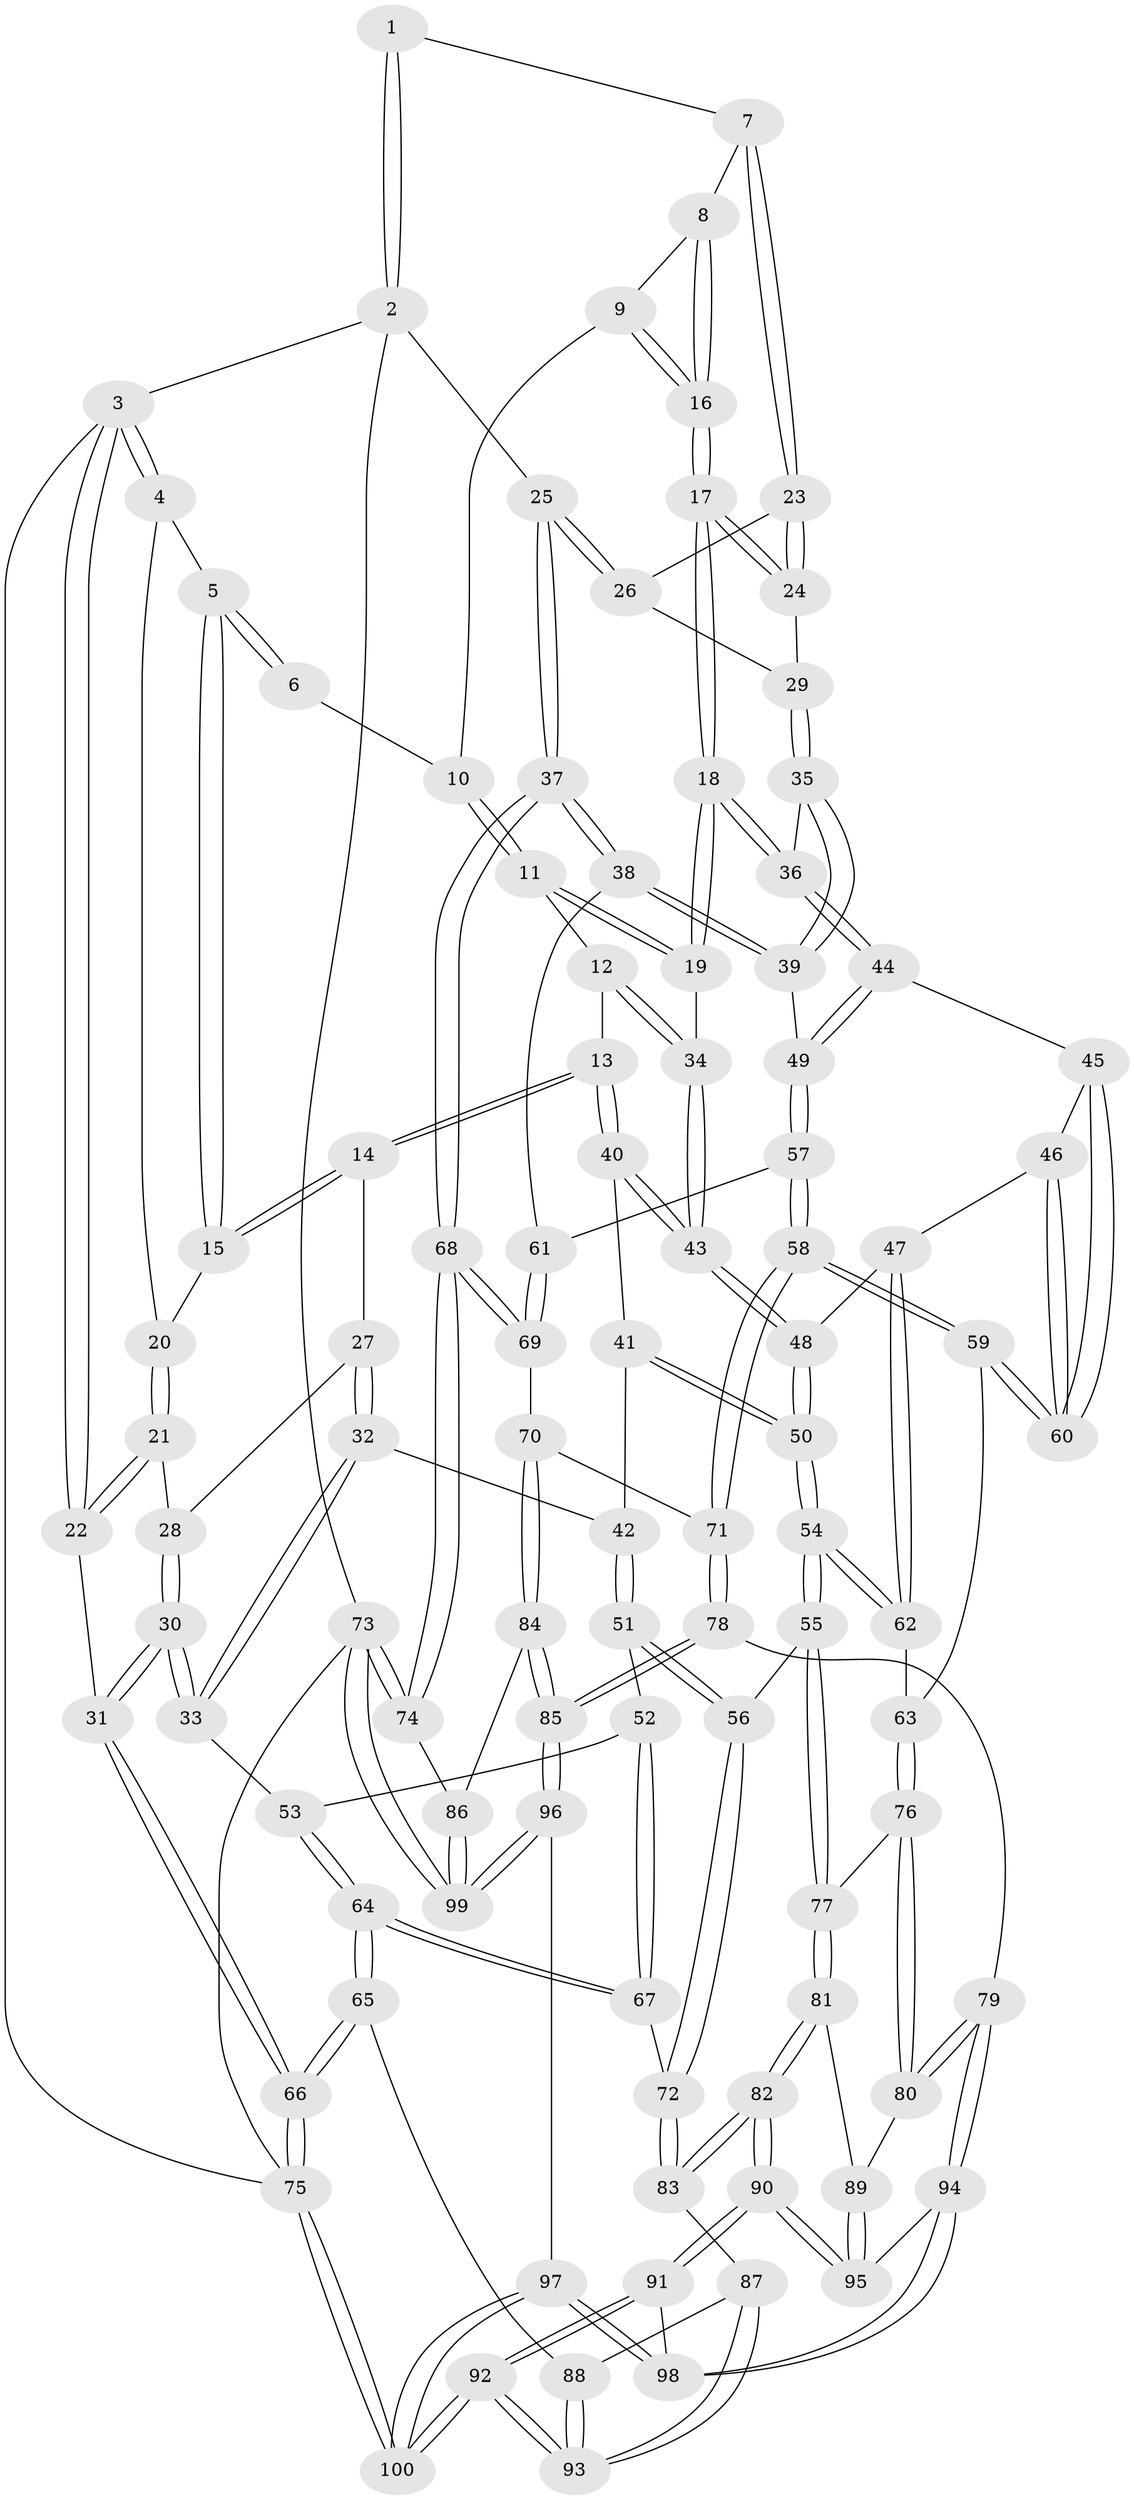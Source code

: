 // coarse degree distribution, {4: 0.3333333333333333, 6: 0.16666666666666666, 3: 0.08333333333333333, 5: 0.38333333333333336, 2: 0.03333333333333333}
// Generated by graph-tools (version 1.1) at 2025/52/02/27/25 19:52:39]
// undirected, 100 vertices, 247 edges
graph export_dot {
graph [start="1"]
  node [color=gray90,style=filled];
  1 [pos="+0.8699204449040863+0"];
  2 [pos="+1+0"];
  3 [pos="+0+0"];
  4 [pos="+0+0"];
  5 [pos="+0.36549708046598267+0"];
  6 [pos="+0.6270850099025453+0"];
  7 [pos="+0.8177423710443612+0.11762669030707427"];
  8 [pos="+0.7644988452818899+0.10678378876905902"];
  9 [pos="+0.6611163936964776+0.012448561000962378"];
  10 [pos="+0.6314398486248525+0"];
  11 [pos="+0.585833898994681+0.08313216056831499"];
  12 [pos="+0.4083489601791459+0.20448801231708613"];
  13 [pos="+0.35601478533660214+0.1956382244864603"];
  14 [pos="+0.34400602515275913+0.18301377222995366"];
  15 [pos="+0.3440129686922129+0.06047390785544634"];
  16 [pos="+0.6927614998210727+0.13365499949952891"];
  17 [pos="+0.696012229952806+0.2553971365088812"];
  18 [pos="+0.6750550338653573+0.27912756207542894"];
  19 [pos="+0.6163093790312423+0.2749802087108763"];
  20 [pos="+0.09550052546601333+0.08306444265047712"];
  21 [pos="+0.09703547674682321+0.14850792273755523"];
  22 [pos="+0+0.2514217912796533"];
  23 [pos="+0.8322794208305304+0.19084912602597404"];
  24 [pos="+0.8316018776708082+0.19291659196929853"];
  25 [pos="+1+0"];
  26 [pos="+1+0.0075596871674884466"];
  27 [pos="+0.20100580929231812+0.22455292874886779"];
  28 [pos="+0.1844881829760173+0.2173167830592155"];
  29 [pos="+0.9152203680702403+0.2752834427092136"];
  30 [pos="+0+0.35764341276013395"];
  31 [pos="+0+0.3499919812546183"];
  32 [pos="+0.15701750887445623+0.3407105809485439"];
  33 [pos="+0.056654634175307826+0.4267000896159649"];
  34 [pos="+0.6028681804729314+0.27803639431836075"];
  35 [pos="+0.9189121105044165+0.2854665072627352"];
  36 [pos="+0.7144690090207184+0.3473596272963231"];
  37 [pos="+1+0.448718913696211"];
  38 [pos="+1+0.39439289600679905"];
  39 [pos="+0.9573241449315233+0.35701866768393914"];
  40 [pos="+0.3587199800131252+0.2924260069725546"];
  41 [pos="+0.3436060469500364+0.3854594539571713"];
  42 [pos="+0.2730158986985059+0.42561623977750335"];
  43 [pos="+0.5292145539253411+0.41400019096531143"];
  44 [pos="+0.7371765465626663+0.3986204676430551"];
  45 [pos="+0.7351460223045374+0.40071035111803344"];
  46 [pos="+0.6287167991664779+0.4809025351307689"];
  47 [pos="+0.6002805044665449+0.4881859575450282"];
  48 [pos="+0.5242861598152636+0.4365546819560252"];
  49 [pos="+0.7486015315368193+0.40553069819128795"];
  50 [pos="+0.43470423759720284+0.49794633455976217"];
  51 [pos="+0.23264480202212387+0.5038536139024199"];
  52 [pos="+0.07767040603330523+0.4562010094007581"];
  53 [pos="+0.07515307587351983+0.4532697898023939"];
  54 [pos="+0.41217121239883914+0.6233116313956263"];
  55 [pos="+0.40421456980802356+0.638721990773127"];
  56 [pos="+0.28989060386375765+0.6530149121255794"];
  57 [pos="+0.8038180475570244+0.5048840866966053"];
  58 [pos="+0.7440387089921701+0.6351135841755264"];
  59 [pos="+0.7043311061317208+0.620585265686347"];
  60 [pos="+0.6875176753417339+0.5538692726249822"];
  61 [pos="+0.850944404823762+0.5098336685162667"];
  62 [pos="+0.5915942559323094+0.5615744621345733"];
  63 [pos="+0.6597496698097877+0.621722630271104"];
  64 [pos="+0+0.791990741111112"];
  65 [pos="+0+0.8177542951442591"];
  66 [pos="+0+0.8405106323410353"];
  67 [pos="+0.10649343264353828+0.6911402264187527"];
  68 [pos="+1+0.6163338018092078"];
  69 [pos="+0.9760319575106048+0.6636477799293392"];
  70 [pos="+0.9339465275378098+0.6868811387417963"];
  71 [pos="+0.7481876831952489+0.6417289750241506"];
  72 [pos="+0.23801402992450396+0.6950145687555664"];
  73 [pos="+1+1"];
  74 [pos="+1+0.9908333813433048"];
  75 [pos="+0+1"];
  76 [pos="+0.5266487825133694+0.7347393148204762"];
  77 [pos="+0.4371339223450251+0.6761522828421488"];
  78 [pos="+0.7116592987106782+0.8010351323852621"];
  79 [pos="+0.5821986162615445+0.8177337495146211"];
  80 [pos="+0.546943149100134+0.7699785477830696"];
  81 [pos="+0.3906220988903828+0.8541830807257027"];
  82 [pos="+0.3680188073628518+0.8991433903888592"];
  83 [pos="+0.24405665622774267+0.7417259460780198"];
  84 [pos="+0.855975798879854+0.8642711476643558"];
  85 [pos="+0.8058773970537628+0.8757063253999214"];
  86 [pos="+0.8891472127127794+0.8848546200181571"];
  87 [pos="+0.2287426017449069+0.7962467205667628"];
  88 [pos="+0.12125669733719477+0.9062632802406831"];
  89 [pos="+0.45136443206079346+0.8349019411032741"];
  90 [pos="+0.37325235328044937+0.9380732108097085"];
  91 [pos="+0.3476272474554493+1"];
  92 [pos="+0.32704299526403374+1"];
  93 [pos="+0.24953593347362082+1"];
  94 [pos="+0.5796037045081199+0.8272820558147699"];
  95 [pos="+0.44812301112170944+0.8917793420499204"];
  96 [pos="+0.6628965121834784+1"];
  97 [pos="+0.6138786508377845+1"];
  98 [pos="+0.5796856810875556+0.83220299071107"];
  99 [pos="+0.9814383284610733+1"];
  100 [pos="+0.33288322109237045+1"];
  1 -- 2;
  1 -- 2;
  1 -- 7;
  2 -- 3;
  2 -- 25;
  2 -- 73;
  3 -- 4;
  3 -- 4;
  3 -- 22;
  3 -- 22;
  3 -- 75;
  4 -- 5;
  4 -- 20;
  5 -- 6;
  5 -- 6;
  5 -- 15;
  5 -- 15;
  6 -- 10;
  7 -- 8;
  7 -- 23;
  7 -- 23;
  8 -- 9;
  8 -- 16;
  8 -- 16;
  9 -- 10;
  9 -- 16;
  9 -- 16;
  10 -- 11;
  10 -- 11;
  11 -- 12;
  11 -- 19;
  11 -- 19;
  12 -- 13;
  12 -- 34;
  12 -- 34;
  13 -- 14;
  13 -- 14;
  13 -- 40;
  13 -- 40;
  14 -- 15;
  14 -- 15;
  14 -- 27;
  15 -- 20;
  16 -- 17;
  16 -- 17;
  17 -- 18;
  17 -- 18;
  17 -- 24;
  17 -- 24;
  18 -- 19;
  18 -- 19;
  18 -- 36;
  18 -- 36;
  19 -- 34;
  20 -- 21;
  20 -- 21;
  21 -- 22;
  21 -- 22;
  21 -- 28;
  22 -- 31;
  23 -- 24;
  23 -- 24;
  23 -- 26;
  24 -- 29;
  25 -- 26;
  25 -- 26;
  25 -- 37;
  25 -- 37;
  26 -- 29;
  27 -- 28;
  27 -- 32;
  27 -- 32;
  28 -- 30;
  28 -- 30;
  29 -- 35;
  29 -- 35;
  30 -- 31;
  30 -- 31;
  30 -- 33;
  30 -- 33;
  31 -- 66;
  31 -- 66;
  32 -- 33;
  32 -- 33;
  32 -- 42;
  33 -- 53;
  34 -- 43;
  34 -- 43;
  35 -- 36;
  35 -- 39;
  35 -- 39;
  36 -- 44;
  36 -- 44;
  37 -- 38;
  37 -- 38;
  37 -- 68;
  37 -- 68;
  38 -- 39;
  38 -- 39;
  38 -- 61;
  39 -- 49;
  40 -- 41;
  40 -- 43;
  40 -- 43;
  41 -- 42;
  41 -- 50;
  41 -- 50;
  42 -- 51;
  42 -- 51;
  43 -- 48;
  43 -- 48;
  44 -- 45;
  44 -- 49;
  44 -- 49;
  45 -- 46;
  45 -- 60;
  45 -- 60;
  46 -- 47;
  46 -- 60;
  46 -- 60;
  47 -- 48;
  47 -- 62;
  47 -- 62;
  48 -- 50;
  48 -- 50;
  49 -- 57;
  49 -- 57;
  50 -- 54;
  50 -- 54;
  51 -- 52;
  51 -- 56;
  51 -- 56;
  52 -- 53;
  52 -- 67;
  52 -- 67;
  53 -- 64;
  53 -- 64;
  54 -- 55;
  54 -- 55;
  54 -- 62;
  54 -- 62;
  55 -- 56;
  55 -- 77;
  55 -- 77;
  56 -- 72;
  56 -- 72;
  57 -- 58;
  57 -- 58;
  57 -- 61;
  58 -- 59;
  58 -- 59;
  58 -- 71;
  58 -- 71;
  59 -- 60;
  59 -- 60;
  59 -- 63;
  61 -- 69;
  61 -- 69;
  62 -- 63;
  63 -- 76;
  63 -- 76;
  64 -- 65;
  64 -- 65;
  64 -- 67;
  64 -- 67;
  65 -- 66;
  65 -- 66;
  65 -- 88;
  66 -- 75;
  66 -- 75;
  67 -- 72;
  68 -- 69;
  68 -- 69;
  68 -- 74;
  68 -- 74;
  69 -- 70;
  70 -- 71;
  70 -- 84;
  70 -- 84;
  71 -- 78;
  71 -- 78;
  72 -- 83;
  72 -- 83;
  73 -- 74;
  73 -- 74;
  73 -- 99;
  73 -- 99;
  73 -- 75;
  74 -- 86;
  75 -- 100;
  75 -- 100;
  76 -- 77;
  76 -- 80;
  76 -- 80;
  77 -- 81;
  77 -- 81;
  78 -- 79;
  78 -- 85;
  78 -- 85;
  79 -- 80;
  79 -- 80;
  79 -- 94;
  79 -- 94;
  80 -- 89;
  81 -- 82;
  81 -- 82;
  81 -- 89;
  82 -- 83;
  82 -- 83;
  82 -- 90;
  82 -- 90;
  83 -- 87;
  84 -- 85;
  84 -- 85;
  84 -- 86;
  85 -- 96;
  85 -- 96;
  86 -- 99;
  86 -- 99;
  87 -- 88;
  87 -- 93;
  87 -- 93;
  88 -- 93;
  88 -- 93;
  89 -- 95;
  89 -- 95;
  90 -- 91;
  90 -- 91;
  90 -- 95;
  90 -- 95;
  91 -- 92;
  91 -- 92;
  91 -- 98;
  92 -- 93;
  92 -- 93;
  92 -- 100;
  92 -- 100;
  94 -- 95;
  94 -- 98;
  94 -- 98;
  96 -- 97;
  96 -- 99;
  96 -- 99;
  97 -- 98;
  97 -- 98;
  97 -- 100;
  97 -- 100;
}
